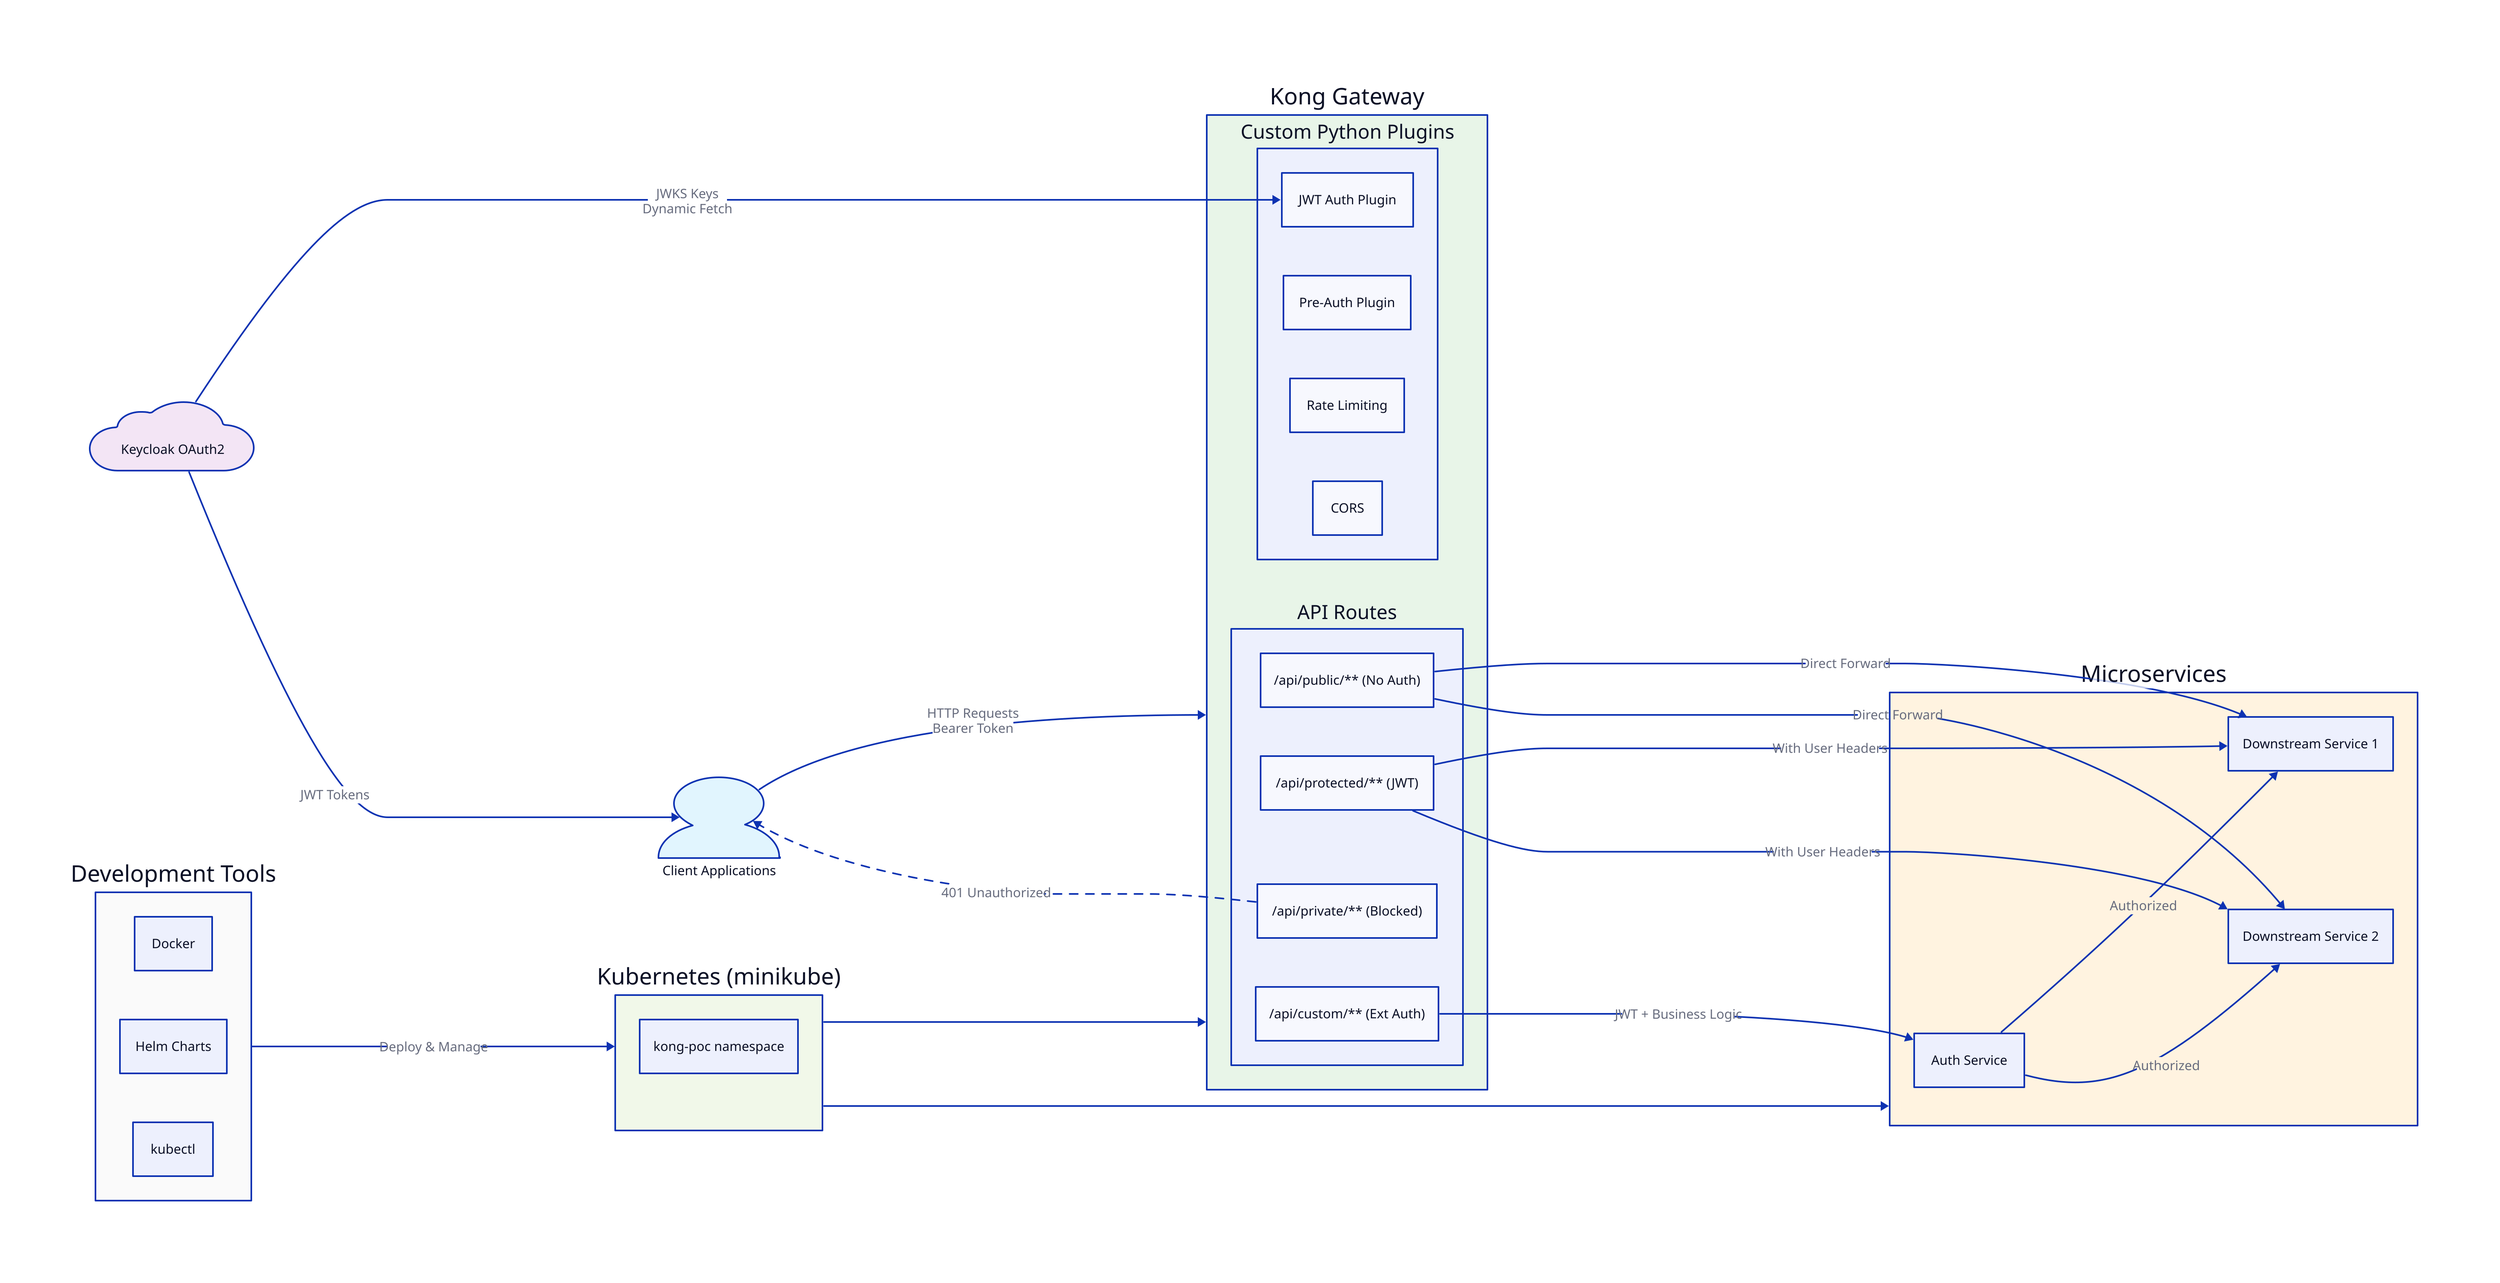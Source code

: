 # Kong API Gateway POC Architecture

direction: right

# External layer
clients: Client Applications {
  shape: person
  style.fill: "#e1f5fe"
}

keycloak: Keycloak OAuth2 {
  shape: cloud
  style.fill: "#f3e5f5"
}

# Kong Gateway layer
kong: Kong Gateway {
  style.fill: "#e8f5e8"
  
  plugins: Custom Python Plugins {
    jwt_auth: JWT Auth Plugin
    pre_auth: Pre-Auth Plugin
    rate_limit: Rate Limiting
    cors: CORS
  }
  
  routes: API Routes {
    public: /api/public/** (No Auth)
    protected: /api/protected/** (JWT)
    private: /api/private/** (Blocked)
    custom: /api/custom/** (Ext Auth)
  }
}

# Services layer
services: Microservices {
  style.fill: "#fff3e0"
  
  auth_svc: Auth Service
  service1: Downstream Service 1
  service2: Downstream Service 2
}

# Kubernetes layer
k8s: Kubernetes (minikube) {
  style.fill: "#f1f8e9"
  namespace: kong-poc namespace
}

# Connections
clients -> kong: HTTP Requests\nBearer Token
keycloak -> kong.plugins.jwt_auth: JWKS Keys\nDynamic Fetch
keycloak -> clients: JWT Tokens

kong.routes.public -> services.service1: Direct Forward
kong.routes.public -> services.service2: Direct Forward

kong.routes.protected -> services.service1: With User Headers
kong.routes.protected -> services.service2: With User Headers

kong.routes.custom -> services.auth_svc: JWT + Business Logic
services.auth_svc -> services.service1: Authorized
services.auth_svc -> services.service2: Authorized

kong.routes.private -> clients: 401 Unauthorized {
  style.stroke-dash: 5
}

# Deployment tools
tools: Development Tools {
  style.fill: "#fafafa"
  docker: Docker
  helm: Helm Charts
  kubectl: kubectl
}

tools -> k8s: Deploy & Manage

# Housing everything in Kubernetes
k8s -> kong
k8s -> services